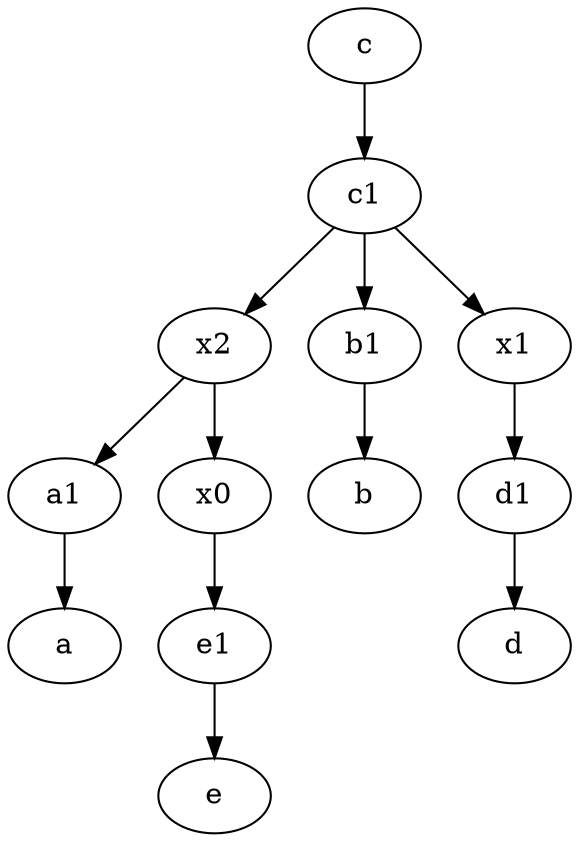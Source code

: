 digraph  {
	a1 [pos="40,15!"];
	e1 [pos="25,45!"];
	x2;
	c [pos="20,10!"];
	b1 [pos="45,20!"];
	c1 [pos="30,15!"];
	x0;
	x1;
	d1 [pos="25,30!"];
	x1 -> d1;
	d1 -> d;
	c1 -> b1;
	x2 -> a1;
	c1 -> x1;
	a1 -> a;
	e1 -> e;
	x0 -> e1;
	c -> c1;
	x2 -> x0;
	b1 -> b;
	c1 -> x2;

	}